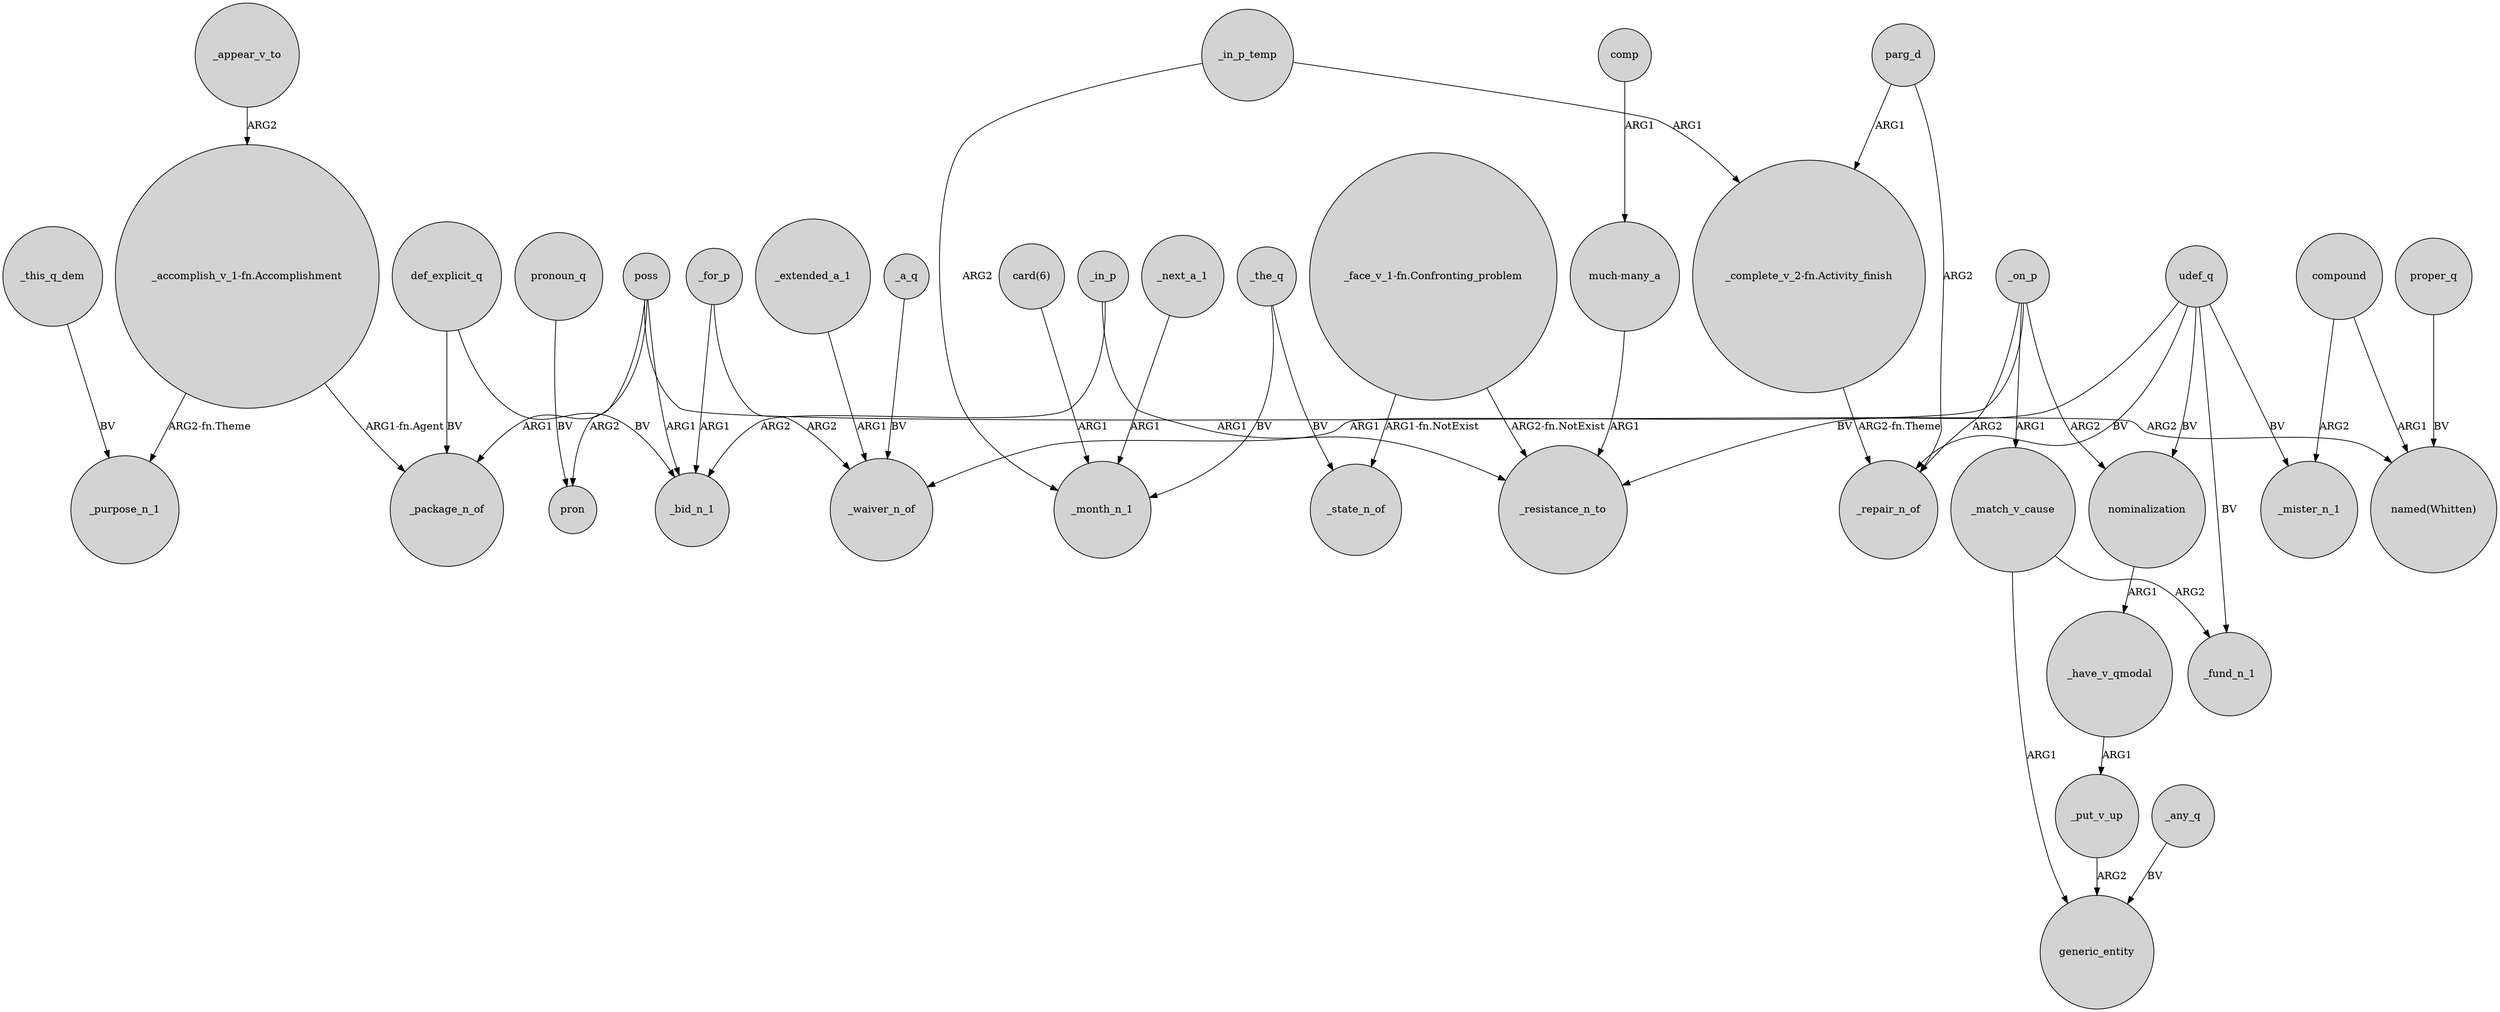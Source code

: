 digraph {
	node [shape=circle style=filled]
	_appear_v_to -> "_accomplish_v_1-fn.Accomplishment" [label=ARG2]
	"_complete_v_2-fn.Activity_finish" -> _repair_n_of [label="ARG2-fn.Theme"]
	_for_p -> _waiver_n_of [label=ARG2]
	poss -> pron [label=ARG2]
	parg_d -> _repair_n_of [label=ARG2]
	_on_p -> nominalization [label=ARG2]
	compound -> _mister_n_1 [label=ARG2]
	_in_p -> _bid_n_1 [label=ARG2]
	udef_q -> _repair_n_of [label=BV]
	_in_p_temp -> "_complete_v_2-fn.Activity_finish" [label=ARG1]
	def_explicit_q -> _bid_n_1 [label=BV]
	_in_p_temp -> _month_n_1 [label=ARG2]
	udef_q -> _mister_n_1 [label=BV]
	_this_q_dem -> _purpose_n_1 [label=BV]
	poss -> _package_n_of [label=ARG1]
	_the_q -> _state_n_of [label=BV]
	"_face_v_1-fn.Confronting_problem" -> _resistance_n_to [label="ARG2-fn.NotExist"]
	_in_p -> _resistance_n_to [label=ARG1]
	compound -> "named(Whitten)" [label=ARG1]
	_extended_a_1 -> _waiver_n_of [label=ARG1]
	_put_v_up -> generic_entity [label=ARG2]
	pronoun_q -> pron [label=BV]
	_the_q -> _month_n_1 [label=BV]
	udef_q -> _resistance_n_to [label=BV]
	comp -> "much-many_a" [label=ARG1]
	_on_p -> _waiver_n_of [label=ARG1]
	_match_v_cause -> _fund_n_1 [label=ARG2]
	_next_a_1 -> _month_n_1 [label=ARG1]
	poss -> _bid_n_1 [label=ARG1]
	def_explicit_q -> _package_n_of [label=BV]
	"_accomplish_v_1-fn.Accomplishment" -> _package_n_of [label="ARG1-fn.Agent"]
	udef_q -> nominalization [label=BV]
	udef_q -> _fund_n_1 [label=BV]
	_on_p -> _match_v_cause [label=ARG1]
	_a_q -> _waiver_n_of [label=BV]
	parg_d -> "_complete_v_2-fn.Activity_finish" [label=ARG1]
	"much-many_a" -> _resistance_n_to [label=ARG1]
	_any_q -> generic_entity [label=BV]
	"_face_v_1-fn.Confronting_problem" -> _state_n_of [label="ARG1-fn.NotExist"]
	_have_v_qmodal -> _put_v_up [label=ARG1]
	_for_p -> _bid_n_1 [label=ARG1]
	proper_q -> "named(Whitten)" [label=BV]
	nominalization -> _have_v_qmodal [label=ARG1]
	"card(6)" -> _month_n_1 [label=ARG1]
	poss -> "named(Whitten)" [label=ARG2]
	"_accomplish_v_1-fn.Accomplishment" -> _purpose_n_1 [label="ARG2-fn.Theme"]
	_match_v_cause -> generic_entity [label=ARG1]
	_on_p -> _repair_n_of [label=ARG2]
}
